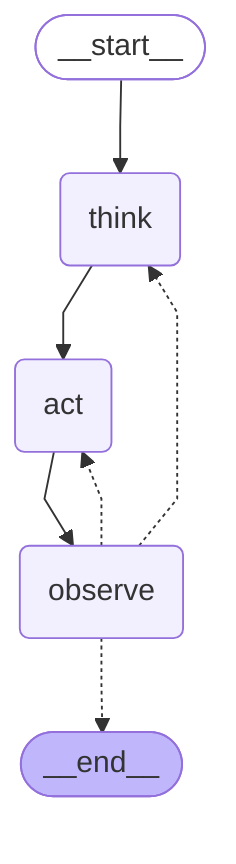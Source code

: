 %%{init: {'flowchart': {'curve': 'linear'}}}%%
graph TD;
	__start__([<p>__start__</p>]):::first
	think(think)
	act(act)
	observe(observe)
	__end__([<p>__end__</p>]):::last
	__start__ --> think;
	act --> observe;
	think --> act;
	observe -.-> think;
	observe -.-> act;
	observe -.-> __end__;
	classDef default fill:#f2f0ff,line-height:1.2;
	classDef first fill-opacity:0;
	classDef last fill:#bfb6fc;